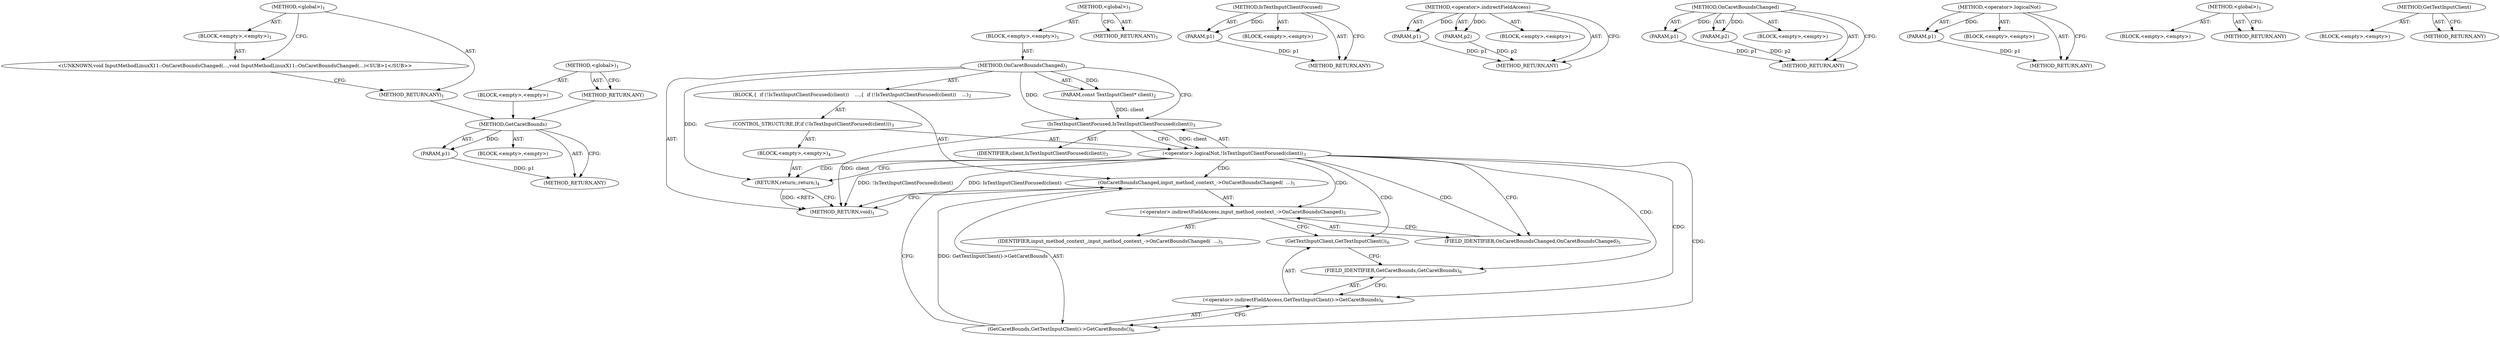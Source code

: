 digraph "&lt;global&gt;" {
vulnerable_60 [label=<(METHOD,GetCaretBounds)>];
vulnerable_61 [label=<(PARAM,p1)>];
vulnerable_62 [label=<(BLOCK,&lt;empty&gt;,&lt;empty&gt;)>];
vulnerable_63 [label=<(METHOD_RETURN,ANY)>];
vulnerable_6 [label=<(METHOD,&lt;global&gt;)<SUB>1</SUB>>];
vulnerable_7 [label=<(BLOCK,&lt;empty&gt;,&lt;empty&gt;)<SUB>1</SUB>>];
vulnerable_8 [label=<(METHOD,OnCaretBoundsChanged)<SUB>1</SUB>>];
vulnerable_9 [label=<(PARAM,const TextInputClient* client)<SUB>2</SUB>>];
vulnerable_10 [label=<(BLOCK,{
  if (!IsTextInputClientFocused(client))
    ...,{
  if (!IsTextInputClientFocused(client))
    ...)<SUB>2</SUB>>];
vulnerable_11 [label=<(CONTROL_STRUCTURE,IF,if (!IsTextInputClientFocused(client)))<SUB>3</SUB>>];
vulnerable_12 [label=<(&lt;operator&gt;.logicalNot,!IsTextInputClientFocused(client))<SUB>3</SUB>>];
vulnerable_13 [label=<(IsTextInputClientFocused,IsTextInputClientFocused(client))<SUB>3</SUB>>];
vulnerable_14 [label=<(IDENTIFIER,client,IsTextInputClientFocused(client))<SUB>3</SUB>>];
vulnerable_15 [label=<(BLOCK,&lt;empty&gt;,&lt;empty&gt;)<SUB>4</SUB>>];
vulnerable_16 [label=<(RETURN,return;,return;)<SUB>4</SUB>>];
vulnerable_17 [label=<(OnCaretBoundsChanged,input_method_context_-&gt;OnCaretBoundsChanged(
  ...)<SUB>5</SUB>>];
vulnerable_18 [label=<(&lt;operator&gt;.indirectFieldAccess,input_method_context_-&gt;OnCaretBoundsChanged)<SUB>5</SUB>>];
vulnerable_19 [label=<(IDENTIFIER,input_method_context_,input_method_context_-&gt;OnCaretBoundsChanged(
  ...)<SUB>5</SUB>>];
vulnerable_20 [label=<(FIELD_IDENTIFIER,OnCaretBoundsChanged,OnCaretBoundsChanged)<SUB>5</SUB>>];
vulnerable_21 [label=<(GetCaretBounds,GetTextInputClient()-&gt;GetCaretBounds())<SUB>6</SUB>>];
vulnerable_22 [label=<(&lt;operator&gt;.indirectFieldAccess,GetTextInputClient()-&gt;GetCaretBounds)<SUB>6</SUB>>];
vulnerable_23 [label=<(GetTextInputClient,GetTextInputClient())<SUB>6</SUB>>];
vulnerable_24 [label=<(FIELD_IDENTIFIER,GetCaretBounds,GetCaretBounds)<SUB>6</SUB>>];
vulnerable_25 [label=<(METHOD_RETURN,void)<SUB>1</SUB>>];
vulnerable_27 [label=<(METHOD_RETURN,ANY)<SUB>1</SUB>>];
vulnerable_46 [label=<(METHOD,IsTextInputClientFocused)>];
vulnerable_47 [label=<(PARAM,p1)>];
vulnerable_48 [label=<(BLOCK,&lt;empty&gt;,&lt;empty&gt;)>];
vulnerable_49 [label=<(METHOD_RETURN,ANY)>];
vulnerable_55 [label=<(METHOD,&lt;operator&gt;.indirectFieldAccess)>];
vulnerable_56 [label=<(PARAM,p1)>];
vulnerable_57 [label=<(PARAM,p2)>];
vulnerable_58 [label=<(BLOCK,&lt;empty&gt;,&lt;empty&gt;)>];
vulnerable_59 [label=<(METHOD_RETURN,ANY)>];
vulnerable_50 [label=<(METHOD,OnCaretBoundsChanged)>];
vulnerable_51 [label=<(PARAM,p1)>];
vulnerable_52 [label=<(PARAM,p2)>];
vulnerable_53 [label=<(BLOCK,&lt;empty&gt;,&lt;empty&gt;)>];
vulnerable_54 [label=<(METHOD_RETURN,ANY)>];
vulnerable_42 [label=<(METHOD,&lt;operator&gt;.logicalNot)>];
vulnerable_43 [label=<(PARAM,p1)>];
vulnerable_44 [label=<(BLOCK,&lt;empty&gt;,&lt;empty&gt;)>];
vulnerable_45 [label=<(METHOD_RETURN,ANY)>];
vulnerable_36 [label=<(METHOD,&lt;global&gt;)<SUB>1</SUB>>];
vulnerable_37 [label=<(BLOCK,&lt;empty&gt;,&lt;empty&gt;)>];
vulnerable_38 [label=<(METHOD_RETURN,ANY)>];
vulnerable_64 [label=<(METHOD,GetTextInputClient)>];
vulnerable_65 [label=<(BLOCK,&lt;empty&gt;,&lt;empty&gt;)>];
vulnerable_66 [label=<(METHOD_RETURN,ANY)>];
fixed_6 [label=<(METHOD,&lt;global&gt;)<SUB>1</SUB>>];
fixed_7 [label=<(BLOCK,&lt;empty&gt;,&lt;empty&gt;)<SUB>1</SUB>>];
fixed_8 [label="<(UNKNOWN,void InputMethodLinuxX11::OnCaretBoundsChanged(...,void InputMethodLinuxX11::OnCaretBoundsChanged(...)<SUB>1</SUB>>"];
fixed_9 [label=<(METHOD_RETURN,ANY)<SUB>1</SUB>>];
fixed_14 [label=<(METHOD,&lt;global&gt;)<SUB>1</SUB>>];
fixed_15 [label=<(BLOCK,&lt;empty&gt;,&lt;empty&gt;)>];
fixed_16 [label=<(METHOD_RETURN,ANY)>];
vulnerable_60 -> vulnerable_61  [key=0, label="AST: "];
vulnerable_60 -> vulnerable_61  [key=1, label="DDG: "];
vulnerable_60 -> vulnerable_62  [key=0, label="AST: "];
vulnerable_60 -> vulnerable_63  [key=0, label="AST: "];
vulnerable_60 -> vulnerable_63  [key=1, label="CFG: "];
vulnerable_61 -> vulnerable_63  [key=0, label="DDG: p1"];
vulnerable_6 -> vulnerable_7  [key=0, label="AST: "];
vulnerable_6 -> vulnerable_27  [key=0, label="AST: "];
vulnerable_6 -> vulnerable_27  [key=1, label="CFG: "];
vulnerable_7 -> vulnerable_8  [key=0, label="AST: "];
vulnerable_8 -> vulnerable_9  [key=0, label="AST: "];
vulnerable_8 -> vulnerable_9  [key=1, label="DDG: "];
vulnerable_8 -> vulnerable_10  [key=0, label="AST: "];
vulnerable_8 -> vulnerable_25  [key=0, label="AST: "];
vulnerable_8 -> vulnerable_13  [key=0, label="CFG: "];
vulnerable_8 -> vulnerable_13  [key=1, label="DDG: "];
vulnerable_8 -> vulnerable_16  [key=0, label="DDG: "];
vulnerable_9 -> vulnerable_13  [key=0, label="DDG: client"];
vulnerable_10 -> vulnerable_11  [key=0, label="AST: "];
vulnerable_10 -> vulnerable_17  [key=0, label="AST: "];
vulnerable_11 -> vulnerable_12  [key=0, label="AST: "];
vulnerable_11 -> vulnerable_15  [key=0, label="AST: "];
vulnerable_12 -> vulnerable_13  [key=0, label="AST: "];
vulnerable_12 -> vulnerable_16  [key=0, label="CFG: "];
vulnerable_12 -> vulnerable_16  [key=1, label="CDG: "];
vulnerable_12 -> vulnerable_20  [key=0, label="CFG: "];
vulnerable_12 -> vulnerable_20  [key=1, label="CDG: "];
vulnerable_12 -> vulnerable_25  [key=0, label="DDG: IsTextInputClientFocused(client)"];
vulnerable_12 -> vulnerable_25  [key=1, label="DDG: !IsTextInputClientFocused(client)"];
vulnerable_12 -> vulnerable_24  [key=0, label="CDG: "];
vulnerable_12 -> vulnerable_17  [key=0, label="CDG: "];
vulnerable_12 -> vulnerable_21  [key=0, label="CDG: "];
vulnerable_12 -> vulnerable_22  [key=0, label="CDG: "];
vulnerable_12 -> vulnerable_18  [key=0, label="CDG: "];
vulnerable_12 -> vulnerable_23  [key=0, label="CDG: "];
vulnerable_13 -> vulnerable_14  [key=0, label="AST: "];
vulnerable_13 -> vulnerable_12  [key=0, label="CFG: "];
vulnerable_13 -> vulnerable_12  [key=1, label="DDG: client"];
vulnerable_13 -> vulnerable_25  [key=0, label="DDG: client"];
vulnerable_15 -> vulnerable_16  [key=0, label="AST: "];
vulnerable_16 -> vulnerable_25  [key=0, label="CFG: "];
vulnerable_16 -> vulnerable_25  [key=1, label="DDG: &lt;RET&gt;"];
vulnerable_17 -> vulnerable_18  [key=0, label="AST: "];
vulnerable_17 -> vulnerable_21  [key=0, label="AST: "];
vulnerable_17 -> vulnerable_25  [key=0, label="CFG: "];
vulnerable_18 -> vulnerable_19  [key=0, label="AST: "];
vulnerable_18 -> vulnerable_20  [key=0, label="AST: "];
vulnerable_18 -> vulnerable_23  [key=0, label="CFG: "];
vulnerable_20 -> vulnerable_18  [key=0, label="CFG: "];
vulnerable_21 -> vulnerable_22  [key=0, label="AST: "];
vulnerable_21 -> vulnerable_17  [key=0, label="CFG: "];
vulnerable_21 -> vulnerable_17  [key=1, label="DDG: GetTextInputClient()-&gt;GetCaretBounds"];
vulnerable_22 -> vulnerable_23  [key=0, label="AST: "];
vulnerable_22 -> vulnerable_24  [key=0, label="AST: "];
vulnerable_22 -> vulnerable_21  [key=0, label="CFG: "];
vulnerable_23 -> vulnerable_24  [key=0, label="CFG: "];
vulnerable_24 -> vulnerable_22  [key=0, label="CFG: "];
vulnerable_46 -> vulnerable_47  [key=0, label="AST: "];
vulnerable_46 -> vulnerable_47  [key=1, label="DDG: "];
vulnerable_46 -> vulnerable_48  [key=0, label="AST: "];
vulnerable_46 -> vulnerable_49  [key=0, label="AST: "];
vulnerable_46 -> vulnerable_49  [key=1, label="CFG: "];
vulnerable_47 -> vulnerable_49  [key=0, label="DDG: p1"];
vulnerable_55 -> vulnerable_56  [key=0, label="AST: "];
vulnerable_55 -> vulnerable_56  [key=1, label="DDG: "];
vulnerable_55 -> vulnerable_58  [key=0, label="AST: "];
vulnerable_55 -> vulnerable_57  [key=0, label="AST: "];
vulnerable_55 -> vulnerable_57  [key=1, label="DDG: "];
vulnerable_55 -> vulnerable_59  [key=0, label="AST: "];
vulnerable_55 -> vulnerable_59  [key=1, label="CFG: "];
vulnerable_56 -> vulnerable_59  [key=0, label="DDG: p1"];
vulnerable_57 -> vulnerable_59  [key=0, label="DDG: p2"];
vulnerable_50 -> vulnerable_51  [key=0, label="AST: "];
vulnerable_50 -> vulnerable_51  [key=1, label="DDG: "];
vulnerable_50 -> vulnerable_53  [key=0, label="AST: "];
vulnerable_50 -> vulnerable_52  [key=0, label="AST: "];
vulnerable_50 -> vulnerable_52  [key=1, label="DDG: "];
vulnerable_50 -> vulnerable_54  [key=0, label="AST: "];
vulnerable_50 -> vulnerable_54  [key=1, label="CFG: "];
vulnerable_51 -> vulnerable_54  [key=0, label="DDG: p1"];
vulnerable_52 -> vulnerable_54  [key=0, label="DDG: p2"];
vulnerable_42 -> vulnerable_43  [key=0, label="AST: "];
vulnerable_42 -> vulnerable_43  [key=1, label="DDG: "];
vulnerable_42 -> vulnerable_44  [key=0, label="AST: "];
vulnerable_42 -> vulnerable_45  [key=0, label="AST: "];
vulnerable_42 -> vulnerable_45  [key=1, label="CFG: "];
vulnerable_43 -> vulnerable_45  [key=0, label="DDG: p1"];
vulnerable_36 -> vulnerable_37  [key=0, label="AST: "];
vulnerable_36 -> vulnerable_38  [key=0, label="AST: "];
vulnerable_36 -> vulnerable_38  [key=1, label="CFG: "];
vulnerable_64 -> vulnerable_65  [key=0, label="AST: "];
vulnerable_64 -> vulnerable_66  [key=0, label="AST: "];
vulnerable_64 -> vulnerable_66  [key=1, label="CFG: "];
fixed_6 -> fixed_7  [key=0, label="AST: "];
fixed_6 -> fixed_9  [key=0, label="AST: "];
fixed_6 -> fixed_8  [key=0, label="CFG: "];
fixed_7 -> fixed_8  [key=0, label="AST: "];
fixed_8 -> fixed_9  [key=0, label="CFG: "];
fixed_9 -> vulnerable_60  [key=0];
fixed_14 -> fixed_15  [key=0, label="AST: "];
fixed_14 -> fixed_16  [key=0, label="AST: "];
fixed_14 -> fixed_16  [key=1, label="CFG: "];
fixed_15 -> vulnerable_60  [key=0];
fixed_16 -> vulnerable_60  [key=0];
}
